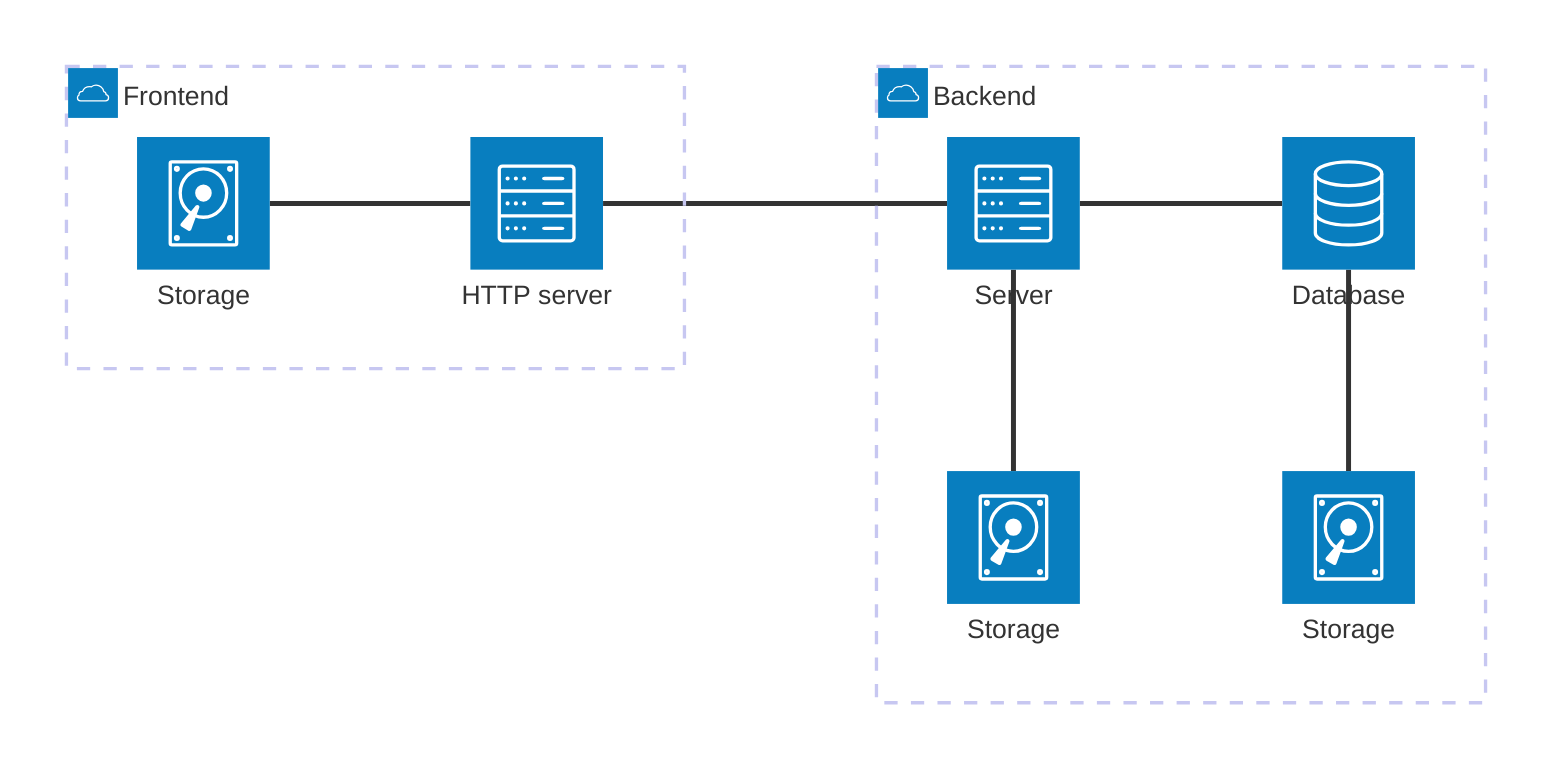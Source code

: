 architecture-beta
    group frontend(cloud)[Frontend]

    service frontend_server(server)[HTTP server] in frontend
    service frontend_static(disk)[Storage] in frontend

    frontend_server:L -- R:frontend_static

    group api(cloud)[Backend]

    service db(database)[Database] in api
    service disk1(disk)[Storage] in api
    service disk2(disk)[Storage] in api
    service server(server)[Server] in api

    server:R -- L:db
    disk1:T -- B:server
    disk2:T -- B:db

    frontend_server:R -- L:server